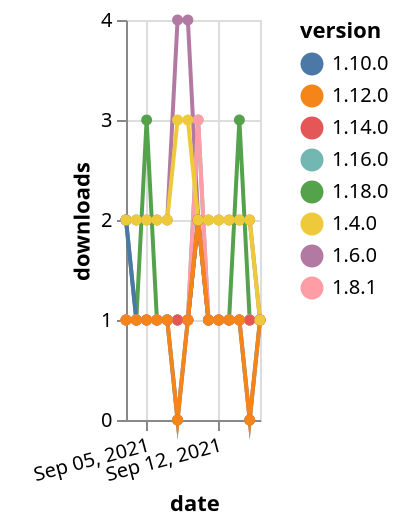 {"$schema": "https://vega.github.io/schema/vega-lite/v5.json", "description": "A simple bar chart with embedded data.", "data": {"values": [{"date": "2021-09-03", "total": 2519, "delta": 2, "version": "1.6.0"}, {"date": "2021-09-04", "total": 2521, "delta": 2, "version": "1.6.0"}, {"date": "2021-09-05", "total": 2523, "delta": 2, "version": "1.6.0"}, {"date": "2021-09-06", "total": 2525, "delta": 2, "version": "1.6.0"}, {"date": "2021-09-07", "total": 2527, "delta": 2, "version": "1.6.0"}, {"date": "2021-09-08", "total": 2531, "delta": 4, "version": "1.6.0"}, {"date": "2021-09-09", "total": 2535, "delta": 4, "version": "1.6.0"}, {"date": "2021-09-10", "total": 2537, "delta": 2, "version": "1.6.0"}, {"date": "2021-09-11", "total": 2539, "delta": 2, "version": "1.6.0"}, {"date": "2021-09-12", "total": 2541, "delta": 2, "version": "1.6.0"}, {"date": "2021-09-13", "total": 2543, "delta": 2, "version": "1.6.0"}, {"date": "2021-09-14", "total": 2545, "delta": 2, "version": "1.6.0"}, {"date": "2021-09-15", "total": 2547, "delta": 2, "version": "1.6.0"}, {"date": "2021-09-16", "total": 2548, "delta": 1, "version": "1.6.0"}, {"date": "2021-09-03", "total": 122, "delta": 2, "version": "1.18.0"}, {"date": "2021-09-04", "total": 123, "delta": 1, "version": "1.18.0"}, {"date": "2021-09-05", "total": 126, "delta": 3, "version": "1.18.0"}, {"date": "2021-09-06", "total": 127, "delta": 1, "version": "1.18.0"}, {"date": "2021-09-07", "total": 128, "delta": 1, "version": "1.18.0"}, {"date": "2021-09-08", "total": 129, "delta": 1, "version": "1.18.0"}, {"date": "2021-09-09", "total": 130, "delta": 1, "version": "1.18.0"}, {"date": "2021-09-10", "total": 132, "delta": 2, "version": "1.18.0"}, {"date": "2021-09-11", "total": 133, "delta": 1, "version": "1.18.0"}, {"date": "2021-09-12", "total": 134, "delta": 1, "version": "1.18.0"}, {"date": "2021-09-13", "total": 135, "delta": 1, "version": "1.18.0"}, {"date": "2021-09-14", "total": 138, "delta": 3, "version": "1.18.0"}, {"date": "2021-09-15", "total": 139, "delta": 1, "version": "1.18.0"}, {"date": "2021-09-16", "total": 140, "delta": 1, "version": "1.18.0"}, {"date": "2021-09-03", "total": 199, "delta": 2, "version": "1.10.0"}, {"date": "2021-09-04", "total": 200, "delta": 1, "version": "1.10.0"}, {"date": "2021-09-05", "total": 201, "delta": 1, "version": "1.10.0"}, {"date": "2021-09-06", "total": 202, "delta": 1, "version": "1.10.0"}, {"date": "2021-09-07", "total": 203, "delta": 1, "version": "1.10.0"}, {"date": "2021-09-08", "total": 203, "delta": 0, "version": "1.10.0"}, {"date": "2021-09-09", "total": 204, "delta": 1, "version": "1.10.0"}, {"date": "2021-09-10", "total": 206, "delta": 2, "version": "1.10.0"}, {"date": "2021-09-11", "total": 207, "delta": 1, "version": "1.10.0"}, {"date": "2021-09-12", "total": 208, "delta": 1, "version": "1.10.0"}, {"date": "2021-09-13", "total": 209, "delta": 1, "version": "1.10.0"}, {"date": "2021-09-14", "total": 210, "delta": 1, "version": "1.10.0"}, {"date": "2021-09-15", "total": 210, "delta": 0, "version": "1.10.0"}, {"date": "2021-09-16", "total": 211, "delta": 1, "version": "1.10.0"}, {"date": "2021-09-03", "total": 202, "delta": 1, "version": "1.16.0"}, {"date": "2021-09-04", "total": 203, "delta": 1, "version": "1.16.0"}, {"date": "2021-09-05", "total": 204, "delta": 1, "version": "1.16.0"}, {"date": "2021-09-06", "total": 205, "delta": 1, "version": "1.16.0"}, {"date": "2021-09-07", "total": 206, "delta": 1, "version": "1.16.0"}, {"date": "2021-09-08", "total": 207, "delta": 1, "version": "1.16.0"}, {"date": "2021-09-09", "total": 208, "delta": 1, "version": "1.16.0"}, {"date": "2021-09-10", "total": 211, "delta": 3, "version": "1.16.0"}, {"date": "2021-09-11", "total": 212, "delta": 1, "version": "1.16.0"}, {"date": "2021-09-12", "total": 213, "delta": 1, "version": "1.16.0"}, {"date": "2021-09-13", "total": 214, "delta": 1, "version": "1.16.0"}, {"date": "2021-09-14", "total": 215, "delta": 1, "version": "1.16.0"}, {"date": "2021-09-15", "total": 216, "delta": 1, "version": "1.16.0"}, {"date": "2021-09-16", "total": 217, "delta": 1, "version": "1.16.0"}, {"date": "2021-09-03", "total": 415, "delta": 1, "version": "1.8.1"}, {"date": "2021-09-04", "total": 416, "delta": 1, "version": "1.8.1"}, {"date": "2021-09-05", "total": 417, "delta": 1, "version": "1.8.1"}, {"date": "2021-09-06", "total": 418, "delta": 1, "version": "1.8.1"}, {"date": "2021-09-07", "total": 419, "delta": 1, "version": "1.8.1"}, {"date": "2021-09-08", "total": 420, "delta": 1, "version": "1.8.1"}, {"date": "2021-09-09", "total": 421, "delta": 1, "version": "1.8.1"}, {"date": "2021-09-10", "total": 424, "delta": 3, "version": "1.8.1"}, {"date": "2021-09-11", "total": 425, "delta": 1, "version": "1.8.1"}, {"date": "2021-09-12", "total": 426, "delta": 1, "version": "1.8.1"}, {"date": "2021-09-13", "total": 427, "delta": 1, "version": "1.8.1"}, {"date": "2021-09-14", "total": 428, "delta": 1, "version": "1.8.1"}, {"date": "2021-09-15", "total": 429, "delta": 1, "version": "1.8.1"}, {"date": "2021-09-16", "total": 430, "delta": 1, "version": "1.8.1"}, {"date": "2021-09-03", "total": 175, "delta": 1, "version": "1.14.0"}, {"date": "2021-09-04", "total": 176, "delta": 1, "version": "1.14.0"}, {"date": "2021-09-05", "total": 177, "delta": 1, "version": "1.14.0"}, {"date": "2021-09-06", "total": 178, "delta": 1, "version": "1.14.0"}, {"date": "2021-09-07", "total": 179, "delta": 1, "version": "1.14.0"}, {"date": "2021-09-08", "total": 180, "delta": 1, "version": "1.14.0"}, {"date": "2021-09-09", "total": 181, "delta": 1, "version": "1.14.0"}, {"date": "2021-09-10", "total": 183, "delta": 2, "version": "1.14.0"}, {"date": "2021-09-11", "total": 184, "delta": 1, "version": "1.14.0"}, {"date": "2021-09-12", "total": 185, "delta": 1, "version": "1.14.0"}, {"date": "2021-09-13", "total": 186, "delta": 1, "version": "1.14.0"}, {"date": "2021-09-14", "total": 187, "delta": 1, "version": "1.14.0"}, {"date": "2021-09-15", "total": 188, "delta": 1, "version": "1.14.0"}, {"date": "2021-09-16", "total": 189, "delta": 1, "version": "1.14.0"}, {"date": "2021-09-03", "total": 201, "delta": 1, "version": "1.12.0"}, {"date": "2021-09-04", "total": 202, "delta": 1, "version": "1.12.0"}, {"date": "2021-09-05", "total": 203, "delta": 1, "version": "1.12.0"}, {"date": "2021-09-06", "total": 204, "delta": 1, "version": "1.12.0"}, {"date": "2021-09-07", "total": 205, "delta": 1, "version": "1.12.0"}, {"date": "2021-09-08", "total": 205, "delta": 0, "version": "1.12.0"}, {"date": "2021-09-09", "total": 206, "delta": 1, "version": "1.12.0"}, {"date": "2021-09-10", "total": 208, "delta": 2, "version": "1.12.0"}, {"date": "2021-09-11", "total": 209, "delta": 1, "version": "1.12.0"}, {"date": "2021-09-12", "total": 210, "delta": 1, "version": "1.12.0"}, {"date": "2021-09-13", "total": 211, "delta": 1, "version": "1.12.0"}, {"date": "2021-09-14", "total": 212, "delta": 1, "version": "1.12.0"}, {"date": "2021-09-15", "total": 212, "delta": 0, "version": "1.12.0"}, {"date": "2021-09-16", "total": 213, "delta": 1, "version": "1.12.0"}, {"date": "2021-09-03", "total": 2372, "delta": 2, "version": "1.4.0"}, {"date": "2021-09-04", "total": 2374, "delta": 2, "version": "1.4.0"}, {"date": "2021-09-05", "total": 2376, "delta": 2, "version": "1.4.0"}, {"date": "2021-09-06", "total": 2378, "delta": 2, "version": "1.4.0"}, {"date": "2021-09-07", "total": 2380, "delta": 2, "version": "1.4.0"}, {"date": "2021-09-08", "total": 2383, "delta": 3, "version": "1.4.0"}, {"date": "2021-09-09", "total": 2386, "delta": 3, "version": "1.4.0"}, {"date": "2021-09-10", "total": 2388, "delta": 2, "version": "1.4.0"}, {"date": "2021-09-11", "total": 2390, "delta": 2, "version": "1.4.0"}, {"date": "2021-09-12", "total": 2392, "delta": 2, "version": "1.4.0"}, {"date": "2021-09-13", "total": 2394, "delta": 2, "version": "1.4.0"}, {"date": "2021-09-14", "total": 2396, "delta": 2, "version": "1.4.0"}, {"date": "2021-09-15", "total": 2398, "delta": 2, "version": "1.4.0"}, {"date": "2021-09-16", "total": 2399, "delta": 1, "version": "1.4.0"}]}, "width": "container", "mark": {"type": "line", "point": {"filled": true}}, "encoding": {"x": {"field": "date", "type": "temporal", "timeUnit": "yearmonthdate", "title": "date", "axis": {"labelAngle": -15}}, "y": {"field": "delta", "type": "quantitative", "title": "downloads"}, "color": {"field": "version", "type": "nominal"}, "tooltip": {"field": "delta"}}}